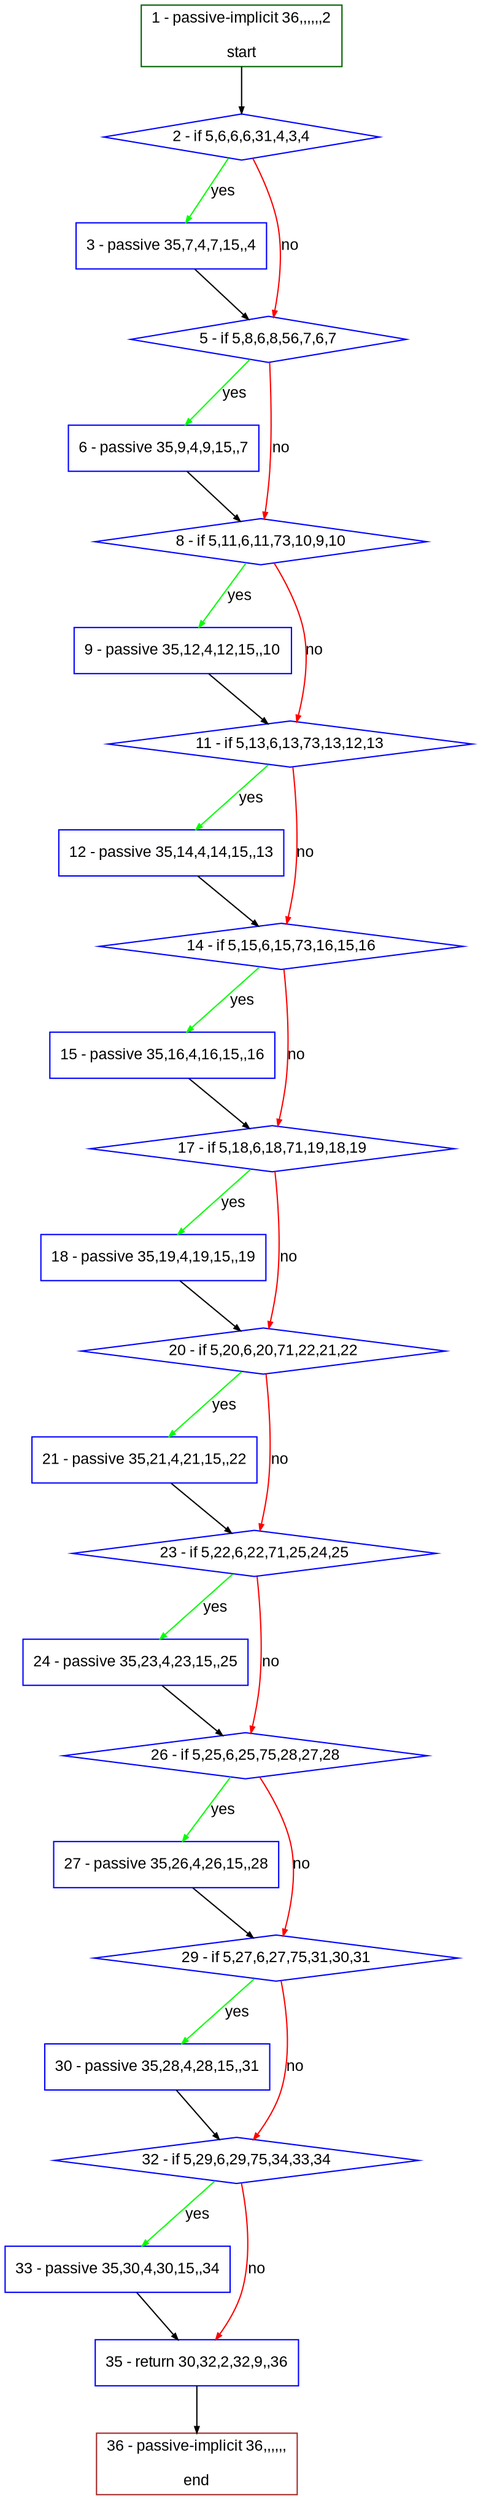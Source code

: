 digraph "" {
  graph [bgcolor="white", fillcolor="#FFFFCC", pack="true", packmode="clust", fontname="Arial", label="", fontsize="12", compound="true", style="rounded,filled"];
  node [node_initialized="no", fillcolor="white", fontname="Arial", label="", color="grey", fontsize="12", fixedsize="false", compound="true", shape="rectangle", style="filled"];
  edge [arrowtail="none", lhead="", fontcolor="black", fontname="Arial", label="", color="black", fontsize="12", arrowhead="normal", arrowsize="0.5", compound="true", ltail="", dir="forward"];
  __N1 [fillcolor="#ffffff", label="2 - if 5,6,6,6,31,4,3,4", color="#0000ff", shape="diamond", style="filled"];
  __N2 [fillcolor="#ffffff", label="1 - passive-implicit 36,,,,,,2\n\nstart", color="#006400", shape="box", style="filled"];
  __N3 [fillcolor="#ffffff", label="3 - passive 35,7,4,7,15,,4", color="#0000ff", shape="box", style="filled"];
  __N4 [fillcolor="#ffffff", label="5 - if 5,8,6,8,56,7,6,7", color="#0000ff", shape="diamond", style="filled"];
  __N5 [fillcolor="#ffffff", label="6 - passive 35,9,4,9,15,,7", color="#0000ff", shape="box", style="filled"];
  __N6 [fillcolor="#ffffff", label="8 - if 5,11,6,11,73,10,9,10", color="#0000ff", shape="diamond", style="filled"];
  __N7 [fillcolor="#ffffff", label="9 - passive 35,12,4,12,15,,10", color="#0000ff", shape="box", style="filled"];
  __N8 [fillcolor="#ffffff", label="11 - if 5,13,6,13,73,13,12,13", color="#0000ff", shape="diamond", style="filled"];
  __N9 [fillcolor="#ffffff", label="12 - passive 35,14,4,14,15,,13", color="#0000ff", shape="box", style="filled"];
  __N10 [fillcolor="#ffffff", label="14 - if 5,15,6,15,73,16,15,16", color="#0000ff", shape="diamond", style="filled"];
  __N11 [fillcolor="#ffffff", label="15 - passive 35,16,4,16,15,,16", color="#0000ff", shape="box", style="filled"];
  __N12 [fillcolor="#ffffff", label="17 - if 5,18,6,18,71,19,18,19", color="#0000ff", shape="diamond", style="filled"];
  __N13 [fillcolor="#ffffff", label="18 - passive 35,19,4,19,15,,19", color="#0000ff", shape="box", style="filled"];
  __N14 [fillcolor="#ffffff", label="20 - if 5,20,6,20,71,22,21,22", color="#0000ff", shape="diamond", style="filled"];
  __N15 [fillcolor="#ffffff", label="21 - passive 35,21,4,21,15,,22", color="#0000ff", shape="box", style="filled"];
  __N16 [fillcolor="#ffffff", label="23 - if 5,22,6,22,71,25,24,25", color="#0000ff", shape="diamond", style="filled"];
  __N17 [fillcolor="#ffffff", label="24 - passive 35,23,4,23,15,,25", color="#0000ff", shape="box", style="filled"];
  __N18 [fillcolor="#ffffff", label="26 - if 5,25,6,25,75,28,27,28", color="#0000ff", shape="diamond", style="filled"];
  __N19 [fillcolor="#ffffff", label="27 - passive 35,26,4,26,15,,28", color="#0000ff", shape="box", style="filled"];
  __N20 [fillcolor="#ffffff", label="29 - if 5,27,6,27,75,31,30,31", color="#0000ff", shape="diamond", style="filled"];
  __N21 [fillcolor="#ffffff", label="30 - passive 35,28,4,28,15,,31", color="#0000ff", shape="box", style="filled"];
  __N22 [fillcolor="#ffffff", label="32 - if 5,29,6,29,75,34,33,34", color="#0000ff", shape="diamond", style="filled"];
  __N23 [fillcolor="#ffffff", label="33 - passive 35,30,4,30,15,,34", color="#0000ff", shape="box", style="filled"];
  __N24 [fillcolor="#ffffff", label="35 - return 30,32,2,32,9,,36", color="#0000ff", shape="box", style="filled"];
  __N25 [fillcolor="#ffffff", label="36 - passive-implicit 36,,,,,,\n\nend", color="#a52a2a", shape="box", style="filled"];
  __N2 -> __N1 [arrowtail="none", color="#000000", label="", arrowhead="normal", dir="forward"];
  __N1 -> __N3 [arrowtail="none", color="#00ff00", label="yes", arrowhead="normal", dir="forward"];
  __N1 -> __N4 [arrowtail="none", color="#ff0000", label="no", arrowhead="normal", dir="forward"];
  __N3 -> __N4 [arrowtail="none", color="#000000", label="", arrowhead="normal", dir="forward"];
  __N4 -> __N5 [arrowtail="none", color="#00ff00", label="yes", arrowhead="normal", dir="forward"];
  __N4 -> __N6 [arrowtail="none", color="#ff0000", label="no", arrowhead="normal", dir="forward"];
  __N5 -> __N6 [arrowtail="none", color="#000000", label="", arrowhead="normal", dir="forward"];
  __N6 -> __N7 [arrowtail="none", color="#00ff00", label="yes", arrowhead="normal", dir="forward"];
  __N6 -> __N8 [arrowtail="none", color="#ff0000", label="no", arrowhead="normal", dir="forward"];
  __N7 -> __N8 [arrowtail="none", color="#000000", label="", arrowhead="normal", dir="forward"];
  __N8 -> __N9 [arrowtail="none", color="#00ff00", label="yes", arrowhead="normal", dir="forward"];
  __N8 -> __N10 [arrowtail="none", color="#ff0000", label="no", arrowhead="normal", dir="forward"];
  __N9 -> __N10 [arrowtail="none", color="#000000", label="", arrowhead="normal", dir="forward"];
  __N10 -> __N11 [arrowtail="none", color="#00ff00", label="yes", arrowhead="normal", dir="forward"];
  __N10 -> __N12 [arrowtail="none", color="#ff0000", label="no", arrowhead="normal", dir="forward"];
  __N11 -> __N12 [arrowtail="none", color="#000000", label="", arrowhead="normal", dir="forward"];
  __N12 -> __N13 [arrowtail="none", color="#00ff00", label="yes", arrowhead="normal", dir="forward"];
  __N12 -> __N14 [arrowtail="none", color="#ff0000", label="no", arrowhead="normal", dir="forward"];
  __N13 -> __N14 [arrowtail="none", color="#000000", label="", arrowhead="normal", dir="forward"];
  __N14 -> __N15 [arrowtail="none", color="#00ff00", label="yes", arrowhead="normal", dir="forward"];
  __N14 -> __N16 [arrowtail="none", color="#ff0000", label="no", arrowhead="normal", dir="forward"];
  __N15 -> __N16 [arrowtail="none", color="#000000", label="", arrowhead="normal", dir="forward"];
  __N16 -> __N17 [arrowtail="none", color="#00ff00", label="yes", arrowhead="normal", dir="forward"];
  __N16 -> __N18 [arrowtail="none", color="#ff0000", label="no", arrowhead="normal", dir="forward"];
  __N17 -> __N18 [arrowtail="none", color="#000000", label="", arrowhead="normal", dir="forward"];
  __N18 -> __N19 [arrowtail="none", color="#00ff00", label="yes", arrowhead="normal", dir="forward"];
  __N18 -> __N20 [arrowtail="none", color="#ff0000", label="no", arrowhead="normal", dir="forward"];
  __N19 -> __N20 [arrowtail="none", color="#000000", label="", arrowhead="normal", dir="forward"];
  __N20 -> __N21 [arrowtail="none", color="#00ff00", label="yes", arrowhead="normal", dir="forward"];
  __N20 -> __N22 [arrowtail="none", color="#ff0000", label="no", arrowhead="normal", dir="forward"];
  __N21 -> __N22 [arrowtail="none", color="#000000", label="", arrowhead="normal", dir="forward"];
  __N22 -> __N23 [arrowtail="none", color="#00ff00", label="yes", arrowhead="normal", dir="forward"];
  __N22 -> __N24 [arrowtail="none", color="#ff0000", label="no", arrowhead="normal", dir="forward"];
  __N23 -> __N24 [arrowtail="none", color="#000000", label="", arrowhead="normal", dir="forward"];
  __N24 -> __N25 [arrowtail="none", color="#000000", label="", arrowhead="normal", dir="forward"];
}
